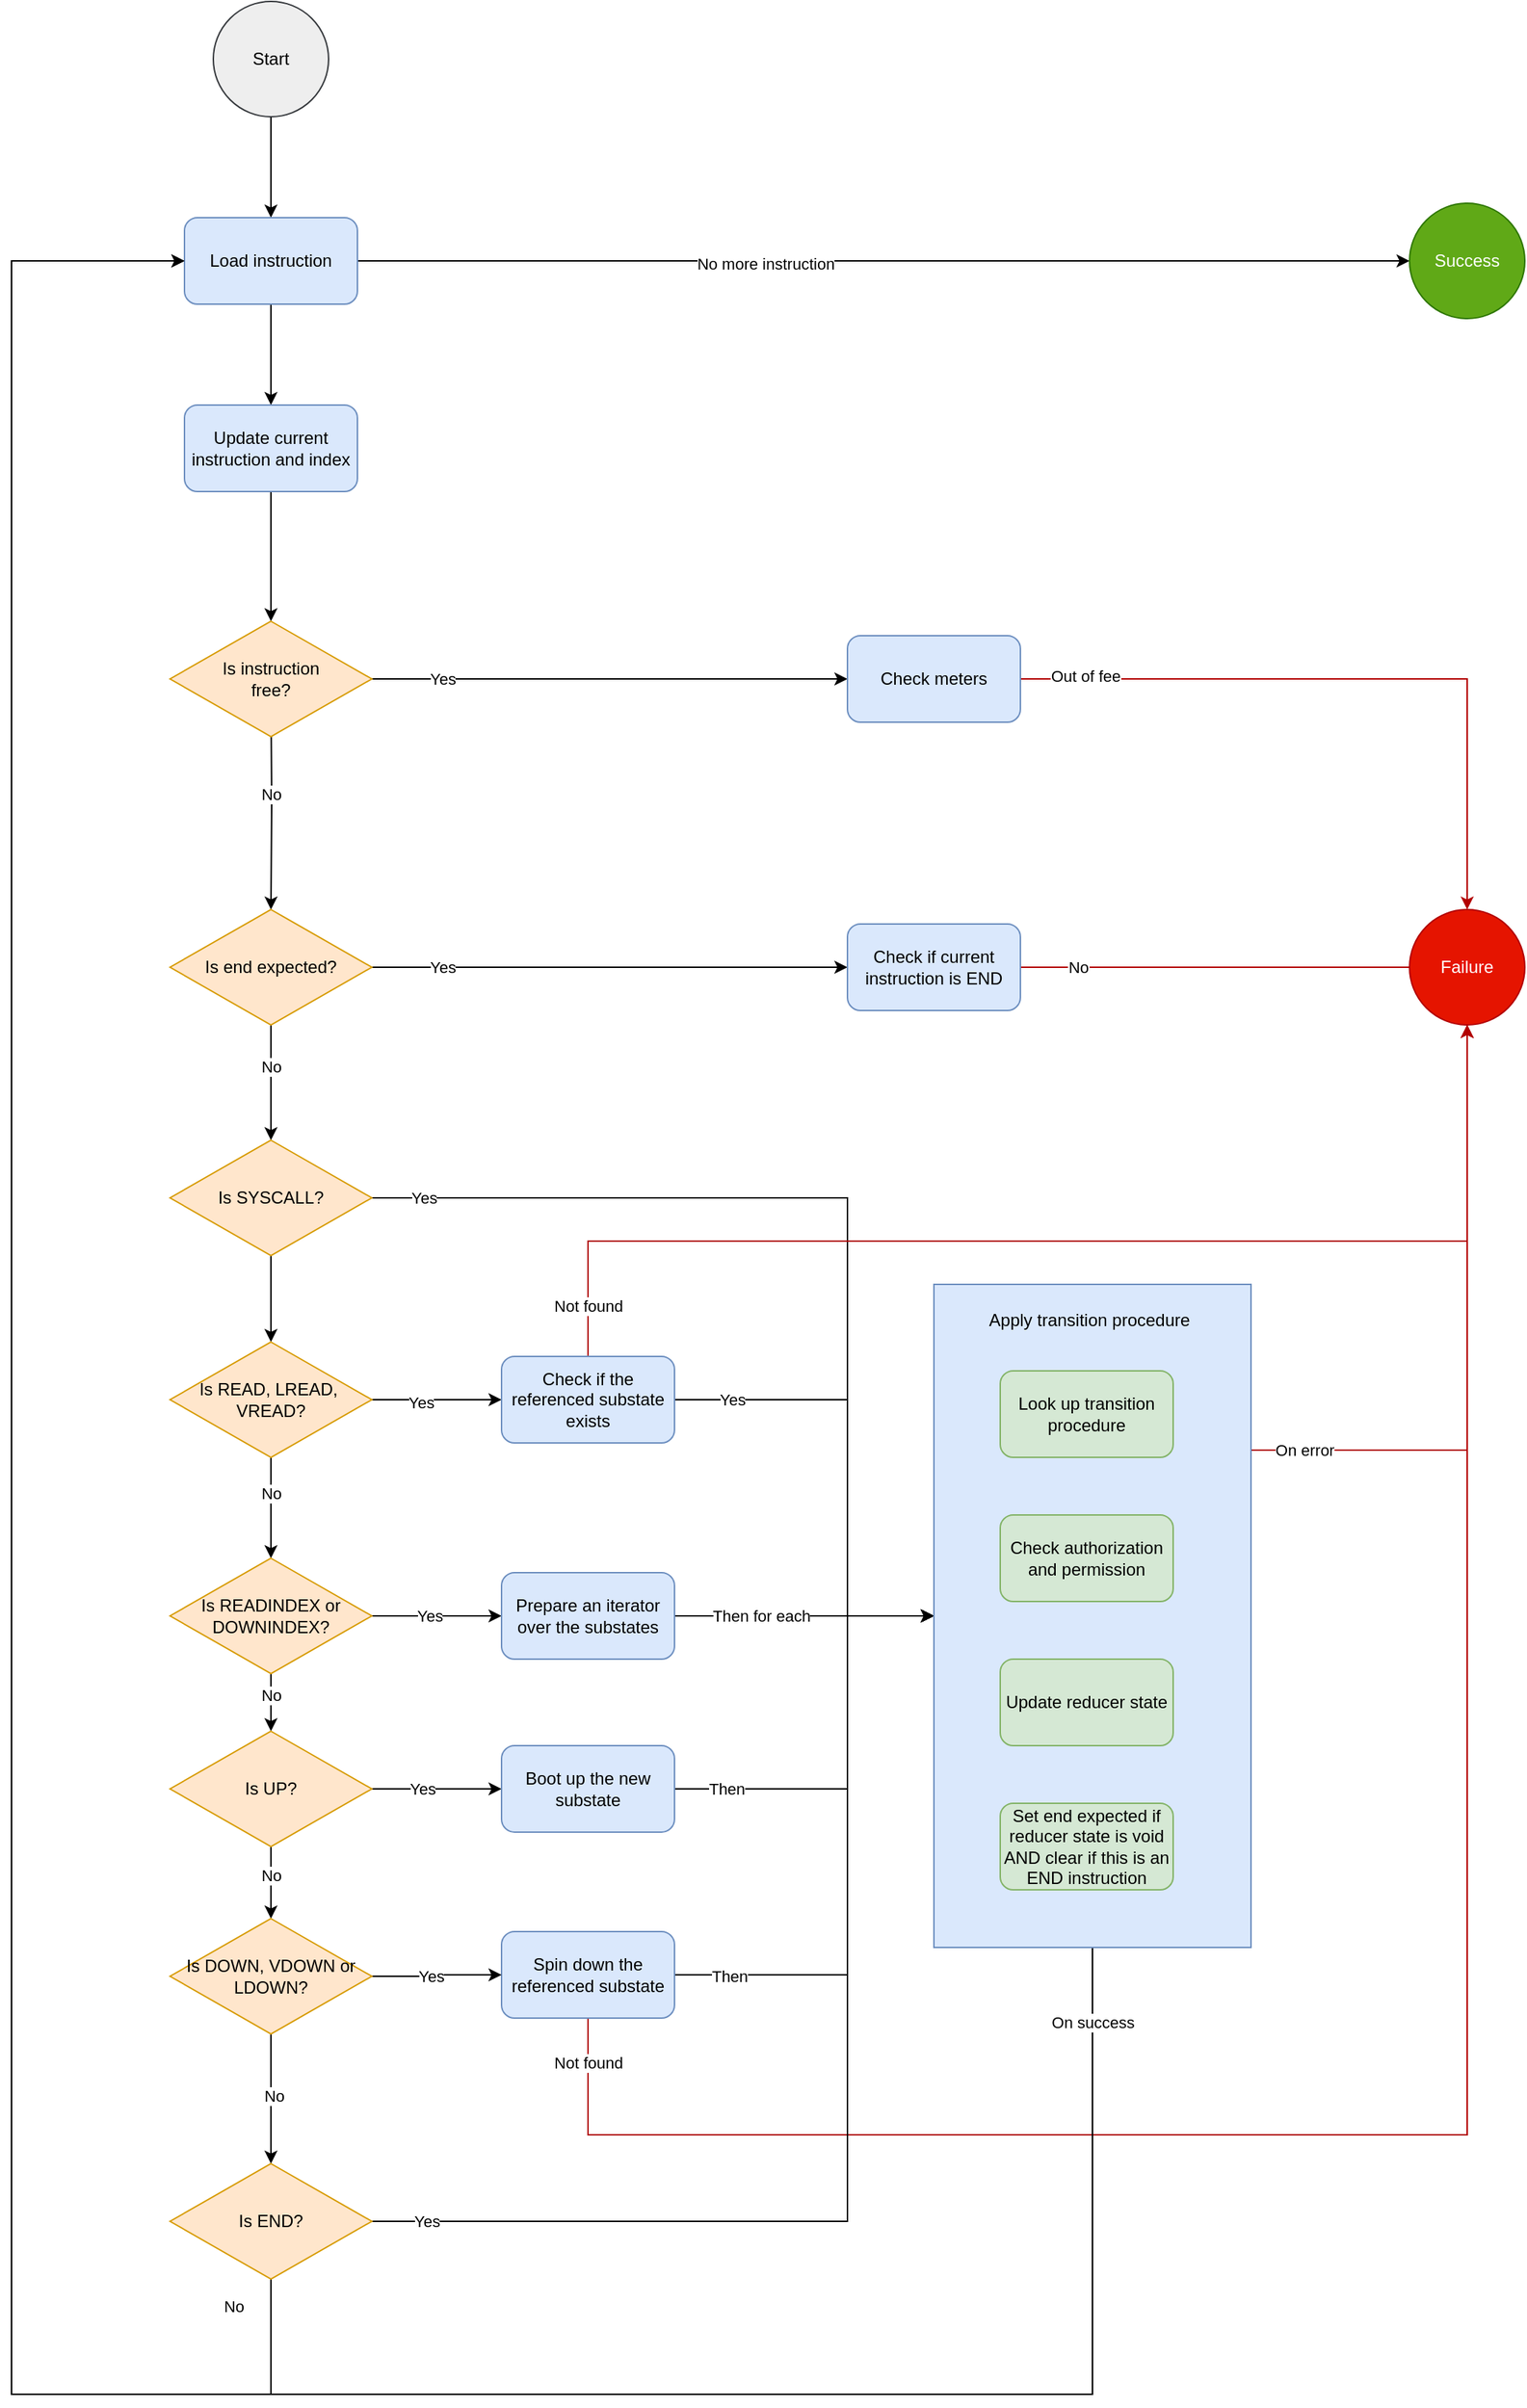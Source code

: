 <mxfile version="14.8.4" type="device"><diagram id="r28lfj7F_3WeCI98qRDj" name="Page-1"><mxGraphModel dx="1350" dy="1882" grid="1" gridSize="10" guides="1" tooltips="1" connect="1" arrows="1" fold="1" page="1" pageScale="1" pageWidth="827" pageHeight="1169" math="0" shadow="0"><root><mxCell id="0"/><mxCell id="1" parent="0"/><mxCell id="0aYK3PY0N5kdPg9pqPoS-5" style="edgeStyle=orthogonalEdgeStyle;rounded=0;orthogonalLoop=1;jettySize=auto;html=1;exitX=0.5;exitY=1;exitDx=0;exitDy=0;" parent="1" source="0aYK3PY0N5kdPg9pqPoS-1" target="0aYK3PY0N5kdPg9pqPoS-2" edge="1"><mxGeometry relative="1" as="geometry"/></mxCell><mxCell id="0aYK3PY0N5kdPg9pqPoS-1" value="Start" style="ellipse;whiteSpace=wrap;html=1;aspect=fixed;fillColor=#eeeeee;strokeColor=#36393d;" parent="1" vertex="1"><mxGeometry x="210" y="-170" width="80" height="80" as="geometry"/></mxCell><mxCell id="0aYK3PY0N5kdPg9pqPoS-6" style="edgeStyle=orthogonalEdgeStyle;rounded=0;orthogonalLoop=1;jettySize=auto;html=1;exitX=0.5;exitY=1;exitDx=0;exitDy=0;" parent="1" source="0aYK3PY0N5kdPg9pqPoS-2" target="0aYK3PY0N5kdPg9pqPoS-3" edge="1"><mxGeometry relative="1" as="geometry"/></mxCell><mxCell id="0aYK3PY0N5kdPg9pqPoS-86" style="edgeStyle=orthogonalEdgeStyle;rounded=0;orthogonalLoop=1;jettySize=auto;html=1;exitX=1;exitY=0.5;exitDx=0;exitDy=0;entryX=0;entryY=0.5;entryDx=0;entryDy=0;" parent="1" source="0aYK3PY0N5kdPg9pqPoS-2" target="0aYK3PY0N5kdPg9pqPoS-85" edge="1"><mxGeometry relative="1" as="geometry"/></mxCell><mxCell id="0aYK3PY0N5kdPg9pqPoS-87" value="No more instruction" style="edgeLabel;html=1;align=center;verticalAlign=middle;resizable=0;points=[];" parent="0aYK3PY0N5kdPg9pqPoS-86" vertex="1" connectable="0"><mxGeometry x="-0.225" y="-2" relative="1" as="geometry"><mxPoint as="offset"/></mxGeometry></mxCell><mxCell id="0aYK3PY0N5kdPg9pqPoS-2" value="Load instruction" style="rounded=1;whiteSpace=wrap;html=1;fillColor=#dae8fc;strokeColor=#6c8ebf;" parent="1" vertex="1"><mxGeometry x="190" y="-20" width="120" height="60" as="geometry"/></mxCell><mxCell id="0aYK3PY0N5kdPg9pqPoS-7" style="edgeStyle=orthogonalEdgeStyle;rounded=0;orthogonalLoop=1;jettySize=auto;html=1;entryX=0.5;entryY=0;entryDx=0;entryDy=0;" parent="1" target="0aYK3PY0N5kdPg9pqPoS-4" edge="1"><mxGeometry relative="1" as="geometry"><mxPoint x="250" y="310" as="sourcePoint"/></mxGeometry></mxCell><mxCell id="NO5e6EHLpK3GPrY7gKTD-7" style="edgeStyle=orthogonalEdgeStyle;rounded=0;orthogonalLoop=1;jettySize=auto;html=1;exitX=0.5;exitY=1;exitDx=0;exitDy=0;entryX=0.5;entryY=0;entryDx=0;entryDy=0;" edge="1" parent="1" source="0aYK3PY0N5kdPg9pqPoS-3" target="NO5e6EHLpK3GPrY7gKTD-4"><mxGeometry relative="1" as="geometry"/></mxCell><mxCell id="0aYK3PY0N5kdPg9pqPoS-3" value="Update current instruction and index" style="rounded=1;whiteSpace=wrap;html=1;fillColor=#dae8fc;strokeColor=#6c8ebf;" parent="1" vertex="1"><mxGeometry x="190" y="110" width="120" height="60" as="geometry"/></mxCell><mxCell id="0aYK3PY0N5kdPg9pqPoS-13" style="edgeStyle=orthogonalEdgeStyle;rounded=0;orthogonalLoop=1;jettySize=auto;html=1;exitX=1;exitY=0.5;exitDx=0;exitDy=0;" parent="1" source="0aYK3PY0N5kdPg9pqPoS-4" target="0aYK3PY0N5kdPg9pqPoS-9" edge="1"><mxGeometry relative="1" as="geometry"/></mxCell><mxCell id="0aYK3PY0N5kdPg9pqPoS-14" value="Yes" style="edgeLabel;html=1;align=center;verticalAlign=middle;resizable=0;points=[];" parent="0aYK3PY0N5kdPg9pqPoS-13" vertex="1" connectable="0"><mxGeometry x="-0.706" relative="1" as="geometry"><mxPoint as="offset"/></mxGeometry></mxCell><mxCell id="0aYK3PY0N5kdPg9pqPoS-16" style="edgeStyle=orthogonalEdgeStyle;rounded=0;orthogonalLoop=1;jettySize=auto;html=1;exitX=0.5;exitY=1;exitDx=0;exitDy=0;" parent="1" source="0aYK3PY0N5kdPg9pqPoS-4" target="0aYK3PY0N5kdPg9pqPoS-15" edge="1"><mxGeometry relative="1" as="geometry"/></mxCell><mxCell id="0aYK3PY0N5kdPg9pqPoS-25" value="No" style="edgeLabel;html=1;align=center;verticalAlign=middle;resizable=0;points=[];" parent="0aYK3PY0N5kdPg9pqPoS-16" vertex="1" connectable="0"><mxGeometry x="-0.286" relative="1" as="geometry"><mxPoint as="offset"/></mxGeometry></mxCell><mxCell id="0aYK3PY0N5kdPg9pqPoS-4" value="Is end expected?" style="rhombus;whiteSpace=wrap;html=1;fillColor=#ffe6cc;strokeColor=#d79b00;" parent="1" vertex="1"><mxGeometry x="180" y="460" width="140" height="80" as="geometry"/></mxCell><mxCell id="0aYK3PY0N5kdPg9pqPoS-82" style="edgeStyle=orthogonalEdgeStyle;rounded=0;orthogonalLoop=1;jettySize=auto;html=1;exitX=1;exitY=0.5;exitDx=0;exitDy=0;entryX=0.5;entryY=1;entryDx=0;entryDy=0;fillColor=#e51400;strokeColor=#B20000;" parent="1" source="0aYK3PY0N5kdPg9pqPoS-9" target="0aYK3PY0N5kdPg9pqPoS-10" edge="1"><mxGeometry relative="1" as="geometry"><Array as="points"><mxPoint x="1080" y="500"/></Array></mxGeometry></mxCell><mxCell id="0aYK3PY0N5kdPg9pqPoS-83" value="No" style="edgeLabel;html=1;align=center;verticalAlign=middle;resizable=0;points=[];" parent="0aYK3PY0N5kdPg9pqPoS-82" vertex="1" connectable="0"><mxGeometry x="-0.917" y="1" relative="1" as="geometry"><mxPoint x="25" y="1" as="offset"/></mxGeometry></mxCell><mxCell id="0aYK3PY0N5kdPg9pqPoS-9" value="Check if current instruction is END" style="rounded=1;whiteSpace=wrap;html=1;fillColor=#dae8fc;strokeColor=#6c8ebf;" parent="1" vertex="1"><mxGeometry x="650" y="470" width="120" height="60" as="geometry"/></mxCell><mxCell id="0aYK3PY0N5kdPg9pqPoS-10" value="Failure" style="ellipse;whiteSpace=wrap;html=1;aspect=fixed;fillColor=#e51400;strokeColor=#B20000;fontColor=#ffffff;" parent="1" vertex="1"><mxGeometry x="1040" y="460" width="80" height="80" as="geometry"/></mxCell><mxCell id="0aYK3PY0N5kdPg9pqPoS-24" style="edgeStyle=orthogonalEdgeStyle;rounded=0;orthogonalLoop=1;jettySize=auto;html=1;exitX=1;exitY=0.5;exitDx=0;exitDy=0;entryX=0;entryY=0.5;entryDx=0;entryDy=0;" parent="1" source="0aYK3PY0N5kdPg9pqPoS-15" target="0aYK3PY0N5kdPg9pqPoS-21" edge="1"><mxGeometry relative="1" as="geometry"><Array as="points"><mxPoint x="650" y="660"/><mxPoint x="650" y="950"/></Array></mxGeometry></mxCell><mxCell id="0aYK3PY0N5kdPg9pqPoS-26" value="Yes" style="edgeLabel;html=1;align=center;verticalAlign=middle;resizable=0;points=[];" parent="0aYK3PY0N5kdPg9pqPoS-24" vertex="1" connectable="0"><mxGeometry x="-0.689" y="1" relative="1" as="geometry"><mxPoint x="-70" y="1" as="offset"/></mxGeometry></mxCell><mxCell id="0aYK3PY0N5kdPg9pqPoS-28" style="edgeStyle=orthogonalEdgeStyle;rounded=0;orthogonalLoop=1;jettySize=auto;html=1;exitX=0.5;exitY=1;exitDx=0;exitDy=0;" parent="1" source="0aYK3PY0N5kdPg9pqPoS-15" target="0aYK3PY0N5kdPg9pqPoS-27" edge="1"><mxGeometry relative="1" as="geometry"/></mxCell><mxCell id="0aYK3PY0N5kdPg9pqPoS-15" value="Is SYSCALL?" style="rhombus;whiteSpace=wrap;html=1;fillColor=#ffe6cc;strokeColor=#d79b00;" parent="1" vertex="1"><mxGeometry x="180" y="620" width="140" height="80" as="geometry"/></mxCell><mxCell id="0aYK3PY0N5kdPg9pqPoS-30" style="edgeStyle=orthogonalEdgeStyle;rounded=0;orthogonalLoop=1;jettySize=auto;html=1;exitX=1;exitY=0.5;exitDx=0;exitDy=0;" parent="1" source="0aYK3PY0N5kdPg9pqPoS-27" target="0aYK3PY0N5kdPg9pqPoS-29" edge="1"><mxGeometry relative="1" as="geometry"/></mxCell><mxCell id="0aYK3PY0N5kdPg9pqPoS-32" value="Yes" style="edgeLabel;html=1;align=center;verticalAlign=middle;resizable=0;points=[];" parent="0aYK3PY0N5kdPg9pqPoS-30" vertex="1" connectable="0"><mxGeometry x="-0.244" y="-2" relative="1" as="geometry"><mxPoint as="offset"/></mxGeometry></mxCell><mxCell id="0aYK3PY0N5kdPg9pqPoS-39" style="edgeStyle=orthogonalEdgeStyle;rounded=0;orthogonalLoop=1;jettySize=auto;html=1;exitX=0.5;exitY=1;exitDx=0;exitDy=0;" parent="1" source="0aYK3PY0N5kdPg9pqPoS-27" target="0aYK3PY0N5kdPg9pqPoS-34" edge="1"><mxGeometry relative="1" as="geometry"/></mxCell><mxCell id="0aYK3PY0N5kdPg9pqPoS-40" value="No" style="edgeLabel;html=1;align=center;verticalAlign=middle;resizable=0;points=[];" parent="0aYK3PY0N5kdPg9pqPoS-39" vertex="1" connectable="0"><mxGeometry x="-0.3" relative="1" as="geometry"><mxPoint as="offset"/></mxGeometry></mxCell><mxCell id="0aYK3PY0N5kdPg9pqPoS-27" value="Is READ, LREAD,&amp;nbsp; VREAD?" style="rhombus;whiteSpace=wrap;html=1;fillColor=#ffe6cc;strokeColor=#d79b00;" parent="1" vertex="1"><mxGeometry x="180" y="760" width="140" height="80" as="geometry"/></mxCell><mxCell id="0aYK3PY0N5kdPg9pqPoS-31" style="edgeStyle=orthogonalEdgeStyle;rounded=0;orthogonalLoop=1;jettySize=auto;html=1;exitX=1;exitY=0.5;exitDx=0;exitDy=0;entryX=0;entryY=0.5;entryDx=0;entryDy=0;" parent="1" source="0aYK3PY0N5kdPg9pqPoS-29" target="0aYK3PY0N5kdPg9pqPoS-21" edge="1"><mxGeometry relative="1" as="geometry"><Array as="points"><mxPoint x="650" y="800"/><mxPoint x="650" y="950"/></Array></mxGeometry></mxCell><mxCell id="0aYK3PY0N5kdPg9pqPoS-33" value="Yes" style="edgeLabel;html=1;align=center;verticalAlign=middle;resizable=0;points=[];" parent="0aYK3PY0N5kdPg9pqPoS-31" vertex="1" connectable="0"><mxGeometry x="-0.506" relative="1" as="geometry"><mxPoint x="-41.43" as="offset"/></mxGeometry></mxCell><mxCell id="0aYK3PY0N5kdPg9pqPoS-67" style="edgeStyle=orthogonalEdgeStyle;rounded=0;orthogonalLoop=1;jettySize=auto;html=1;exitX=0.5;exitY=0;exitDx=0;exitDy=0;entryX=0.5;entryY=1;entryDx=0;entryDy=0;fillColor=#e51400;strokeColor=#B20000;" parent="1" source="0aYK3PY0N5kdPg9pqPoS-29" target="0aYK3PY0N5kdPg9pqPoS-10" edge="1"><mxGeometry relative="1" as="geometry"><Array as="points"><mxPoint x="470" y="690"/><mxPoint x="1080" y="690"/></Array></mxGeometry></mxCell><mxCell id="0aYK3PY0N5kdPg9pqPoS-68" value="Not found" style="edgeLabel;html=1;align=center;verticalAlign=middle;resizable=0;points=[];" parent="0aYK3PY0N5kdPg9pqPoS-67" vertex="1" connectable="0"><mxGeometry x="-0.691" y="-1" relative="1" as="geometry"><mxPoint x="-50" y="44.0" as="offset"/></mxGeometry></mxCell><mxCell id="0aYK3PY0N5kdPg9pqPoS-29" value="Check if the referenced substate exists" style="rounded=1;whiteSpace=wrap;html=1;fillColor=#dae8fc;strokeColor=#6c8ebf;" parent="1" vertex="1"><mxGeometry x="410" y="770" width="120" height="60" as="geometry"/></mxCell><mxCell id="0aYK3PY0N5kdPg9pqPoS-36" style="edgeStyle=orthogonalEdgeStyle;rounded=0;orthogonalLoop=1;jettySize=auto;html=1;exitX=1;exitY=0.5;exitDx=0;exitDy=0;entryX=0;entryY=0.5;entryDx=0;entryDy=0;" parent="1" source="0aYK3PY0N5kdPg9pqPoS-34" target="0aYK3PY0N5kdPg9pqPoS-35" edge="1"><mxGeometry relative="1" as="geometry"/></mxCell><mxCell id="0aYK3PY0N5kdPg9pqPoS-60" value="Yes" style="edgeLabel;html=1;align=center;verticalAlign=middle;resizable=0;points=[];" parent="0aYK3PY0N5kdPg9pqPoS-36" vertex="1" connectable="0"><mxGeometry x="-0.334" relative="1" as="geometry"><mxPoint x="10" as="offset"/></mxGeometry></mxCell><mxCell id="0aYK3PY0N5kdPg9pqPoS-47" style="edgeStyle=orthogonalEdgeStyle;rounded=0;orthogonalLoop=1;jettySize=auto;html=1;exitX=0.5;exitY=1;exitDx=0;exitDy=0;" parent="1" source="0aYK3PY0N5kdPg9pqPoS-34" target="0aYK3PY0N5kdPg9pqPoS-41" edge="1"><mxGeometry relative="1" as="geometry"/></mxCell><mxCell id="0aYK3PY0N5kdPg9pqPoS-49" value="No" style="edgeLabel;html=1;align=center;verticalAlign=middle;resizable=0;points=[];" parent="0aYK3PY0N5kdPg9pqPoS-47" vertex="1" connectable="0"><mxGeometry x="-0.25" relative="1" as="geometry"><mxPoint as="offset"/></mxGeometry></mxCell><mxCell id="0aYK3PY0N5kdPg9pqPoS-34" value="Is READINDEX or DOWNINDEX?" style="rhombus;whiteSpace=wrap;html=1;fillColor=#ffe6cc;strokeColor=#d79b00;" parent="1" vertex="1"><mxGeometry x="180" y="910" width="140" height="80" as="geometry"/></mxCell><mxCell id="0aYK3PY0N5kdPg9pqPoS-37" style="edgeStyle=orthogonalEdgeStyle;rounded=0;orthogonalLoop=1;jettySize=auto;html=1;exitX=1;exitY=0.5;exitDx=0;exitDy=0;entryX=0;entryY=0.5;entryDx=0;entryDy=0;" parent="1" source="0aYK3PY0N5kdPg9pqPoS-35" target="0aYK3PY0N5kdPg9pqPoS-21" edge="1"><mxGeometry relative="1" as="geometry"/></mxCell><mxCell id="0aYK3PY0N5kdPg9pqPoS-38" value="Then for each" style="edgeLabel;html=1;align=center;verticalAlign=middle;resizable=0;points=[];" parent="0aYK3PY0N5kdPg9pqPoS-37" vertex="1" connectable="0"><mxGeometry x="-0.672" relative="1" as="geometry"><mxPoint x="30" as="offset"/></mxGeometry></mxCell><mxCell id="0aYK3PY0N5kdPg9pqPoS-35" value="Prepare an iterator over the substates" style="rounded=1;whiteSpace=wrap;html=1;fillColor=#dae8fc;strokeColor=#6c8ebf;" parent="1" vertex="1"><mxGeometry x="410" y="920" width="120" height="60" as="geometry"/></mxCell><mxCell id="0aYK3PY0N5kdPg9pqPoS-44" style="edgeStyle=orthogonalEdgeStyle;rounded=0;orthogonalLoop=1;jettySize=auto;html=1;exitX=1;exitY=0.5;exitDx=0;exitDy=0;" parent="1" source="0aYK3PY0N5kdPg9pqPoS-41" target="0aYK3PY0N5kdPg9pqPoS-42" edge="1"><mxGeometry relative="1" as="geometry"/></mxCell><mxCell id="0aYK3PY0N5kdPg9pqPoS-61" value="Yes" style="edgeLabel;html=1;align=center;verticalAlign=middle;resizable=0;points=[];" parent="0aYK3PY0N5kdPg9pqPoS-44" vertex="1" connectable="0"><mxGeometry x="-0.229" relative="1" as="geometry"><mxPoint as="offset"/></mxGeometry></mxCell><mxCell id="0aYK3PY0N5kdPg9pqPoS-48" style="edgeStyle=orthogonalEdgeStyle;rounded=0;orthogonalLoop=1;jettySize=auto;html=1;exitX=0.5;exitY=1;exitDx=0;exitDy=0;" parent="1" source="0aYK3PY0N5kdPg9pqPoS-41" target="0aYK3PY0N5kdPg9pqPoS-45" edge="1"><mxGeometry relative="1" as="geometry"/></mxCell><mxCell id="0aYK3PY0N5kdPg9pqPoS-50" value="No" style="edgeLabel;html=1;align=center;verticalAlign=middle;resizable=0;points=[];" parent="0aYK3PY0N5kdPg9pqPoS-48" vertex="1" connectable="0"><mxGeometry x="0.24" relative="1" as="geometry"><mxPoint y="-11" as="offset"/></mxGeometry></mxCell><mxCell id="0aYK3PY0N5kdPg9pqPoS-41" value="Is UP?" style="rhombus;whiteSpace=wrap;html=1;fillColor=#ffe6cc;strokeColor=#d79b00;" parent="1" vertex="1"><mxGeometry x="180" y="1030" width="140" height="80" as="geometry"/></mxCell><mxCell id="0aYK3PY0N5kdPg9pqPoS-63" style="edgeStyle=orthogonalEdgeStyle;rounded=0;orthogonalLoop=1;jettySize=auto;html=1;exitX=1;exitY=0.5;exitDx=0;exitDy=0;entryX=0;entryY=0.5;entryDx=0;entryDy=0;" parent="1" source="0aYK3PY0N5kdPg9pqPoS-42" target="0aYK3PY0N5kdPg9pqPoS-21" edge="1"><mxGeometry relative="1" as="geometry"><Array as="points"><mxPoint x="650" y="1070"/><mxPoint x="650" y="950"/></Array></mxGeometry></mxCell><mxCell id="0aYK3PY0N5kdPg9pqPoS-64" value="Then" style="edgeLabel;html=1;align=center;verticalAlign=middle;resizable=0;points=[];" parent="0aYK3PY0N5kdPg9pqPoS-63" vertex="1" connectable="0"><mxGeometry x="-0.763" relative="1" as="geometry"><mxPoint as="offset"/></mxGeometry></mxCell><mxCell id="0aYK3PY0N5kdPg9pqPoS-42" value="Boot up the new substate" style="rounded=1;whiteSpace=wrap;html=1;fillColor=#dae8fc;strokeColor=#6c8ebf;" parent="1" vertex="1"><mxGeometry x="410" y="1040" width="120" height="60" as="geometry"/></mxCell><mxCell id="0aYK3PY0N5kdPg9pqPoS-65" style="edgeStyle=orthogonalEdgeStyle;rounded=0;orthogonalLoop=1;jettySize=auto;html=1;exitX=1;exitY=0.5;exitDx=0;exitDy=0;entryX=0;entryY=0.5;entryDx=0;entryDy=0;" parent="1" source="0aYK3PY0N5kdPg9pqPoS-43" target="0aYK3PY0N5kdPg9pqPoS-21" edge="1"><mxGeometry relative="1" as="geometry"><Array as="points"><mxPoint x="650" y="1199"/><mxPoint x="650" y="950"/></Array></mxGeometry></mxCell><mxCell id="0aYK3PY0N5kdPg9pqPoS-66" value="Then" style="edgeLabel;html=1;align=center;verticalAlign=middle;resizable=0;points=[];" parent="0aYK3PY0N5kdPg9pqPoS-65" vertex="1" connectable="0"><mxGeometry x="-0.826" y="-1" relative="1" as="geometry"><mxPoint as="offset"/></mxGeometry></mxCell><mxCell id="0aYK3PY0N5kdPg9pqPoS-69" style="edgeStyle=orthogonalEdgeStyle;rounded=0;orthogonalLoop=1;jettySize=auto;html=1;exitX=0.5;exitY=1;exitDx=0;exitDy=0;entryX=0.5;entryY=1;entryDx=0;entryDy=0;fillColor=#e51400;strokeColor=#B20000;" parent="1" source="0aYK3PY0N5kdPg9pqPoS-43" target="0aYK3PY0N5kdPg9pqPoS-10" edge="1"><mxGeometry relative="1" as="geometry"><Array as="points"><mxPoint x="470" y="1310"/><mxPoint x="1080" y="1310"/></Array></mxGeometry></mxCell><mxCell id="0aYK3PY0N5kdPg9pqPoS-70" value="Not found" style="edgeLabel;html=1;align=center;verticalAlign=middle;resizable=0;points=[];" parent="0aYK3PY0N5kdPg9pqPoS-69" vertex="1" connectable="0"><mxGeometry x="-0.725" relative="1" as="geometry"><mxPoint x="-120.67" y="-50" as="offset"/></mxGeometry></mxCell><mxCell id="0aYK3PY0N5kdPg9pqPoS-43" value="Spin down the referenced substate" style="rounded=1;whiteSpace=wrap;html=1;fillColor=#dae8fc;strokeColor=#6c8ebf;" parent="1" vertex="1"><mxGeometry x="410" y="1169" width="120" height="60" as="geometry"/></mxCell><mxCell id="0aYK3PY0N5kdPg9pqPoS-46" style="edgeStyle=orthogonalEdgeStyle;rounded=0;orthogonalLoop=1;jettySize=auto;html=1;exitX=1;exitY=0.5;exitDx=0;exitDy=0;" parent="1" source="0aYK3PY0N5kdPg9pqPoS-45" target="0aYK3PY0N5kdPg9pqPoS-43" edge="1"><mxGeometry relative="1" as="geometry"/></mxCell><mxCell id="0aYK3PY0N5kdPg9pqPoS-62" value="Yes" style="edgeLabel;html=1;align=center;verticalAlign=middle;resizable=0;points=[];" parent="0aYK3PY0N5kdPg9pqPoS-46" vertex="1" connectable="0"><mxGeometry x="-0.363" y="-1" relative="1" as="geometry"><mxPoint x="11.43" y="-1" as="offset"/></mxGeometry></mxCell><mxCell id="0aYK3PY0N5kdPg9pqPoS-52" style="edgeStyle=orthogonalEdgeStyle;rounded=0;orthogonalLoop=1;jettySize=auto;html=1;exitX=0.5;exitY=1;exitDx=0;exitDy=0;" parent="1" source="0aYK3PY0N5kdPg9pqPoS-45" target="0aYK3PY0N5kdPg9pqPoS-51" edge="1"><mxGeometry relative="1" as="geometry"/></mxCell><mxCell id="0aYK3PY0N5kdPg9pqPoS-53" value="No" style="edgeLabel;html=1;align=center;verticalAlign=middle;resizable=0;points=[];" parent="0aYK3PY0N5kdPg9pqPoS-52" vertex="1" connectable="0"><mxGeometry x="-0.04" y="2" relative="1" as="geometry"><mxPoint as="offset"/></mxGeometry></mxCell><mxCell id="0aYK3PY0N5kdPg9pqPoS-45" value="Is DOWN, VDOWN or LDOWN?" style="rhombus;whiteSpace=wrap;html=1;fillColor=#ffe6cc;strokeColor=#d79b00;" parent="1" vertex="1"><mxGeometry x="180" y="1160" width="140" height="80" as="geometry"/></mxCell><mxCell id="0aYK3PY0N5kdPg9pqPoS-56" style="edgeStyle=orthogonalEdgeStyle;rounded=0;orthogonalLoop=1;jettySize=auto;html=1;exitX=0.5;exitY=1;exitDx=0;exitDy=0;entryX=0;entryY=0.5;entryDx=0;entryDy=0;" parent="1" source="0aYK3PY0N5kdPg9pqPoS-51" target="0aYK3PY0N5kdPg9pqPoS-2" edge="1"><mxGeometry relative="1" as="geometry"><Array as="points"><mxPoint x="250" y="1490"/><mxPoint x="70" y="1490"/><mxPoint x="70" y="10"/></Array></mxGeometry></mxCell><mxCell id="0aYK3PY0N5kdPg9pqPoS-57" value="No" style="edgeLabel;html=1;align=center;verticalAlign=middle;resizable=0;points=[];" parent="0aYK3PY0N5kdPg9pqPoS-56" vertex="1" connectable="0"><mxGeometry x="-0.888" y="2" relative="1" as="geometry"><mxPoint x="-2" y="-63" as="offset"/></mxGeometry></mxCell><mxCell id="0aYK3PY0N5kdPg9pqPoS-58" style="edgeStyle=orthogonalEdgeStyle;rounded=0;orthogonalLoop=1;jettySize=auto;html=1;exitX=1;exitY=0.5;exitDx=0;exitDy=0;entryX=0;entryY=0.5;entryDx=0;entryDy=0;" parent="1" source="0aYK3PY0N5kdPg9pqPoS-51" target="0aYK3PY0N5kdPg9pqPoS-21" edge="1"><mxGeometry relative="1" as="geometry"><Array as="points"><mxPoint x="650" y="1370"/><mxPoint x="650" y="950"/></Array></mxGeometry></mxCell><mxCell id="0aYK3PY0N5kdPg9pqPoS-59" value="Yes" style="edgeLabel;html=1;align=center;verticalAlign=middle;resizable=0;points=[];" parent="0aYK3PY0N5kdPg9pqPoS-58" vertex="1" connectable="0"><mxGeometry x="-0.868" relative="1" as="geometry"><mxPoint x="-15.71" as="offset"/></mxGeometry></mxCell><mxCell id="0aYK3PY0N5kdPg9pqPoS-51" value="Is END?" style="rhombus;whiteSpace=wrap;html=1;fillColor=#ffe6cc;strokeColor=#d79b00;" parent="1" vertex="1"><mxGeometry x="180" y="1330" width="140" height="80" as="geometry"/></mxCell><mxCell id="0aYK3PY0N5kdPg9pqPoS-71" style="edgeStyle=orthogonalEdgeStyle;rounded=0;orthogonalLoop=1;jettySize=auto;html=1;exitX=1;exitY=0.25;exitDx=0;exitDy=0;entryX=0.5;entryY=1;entryDx=0;entryDy=0;fillColor=#e51400;strokeColor=#B20000;" parent="1" source="0aYK3PY0N5kdPg9pqPoS-21" target="0aYK3PY0N5kdPg9pqPoS-10" edge="1"><mxGeometry relative="1" as="geometry"><mxPoint x="1080" y="540" as="targetPoint"/></mxGeometry></mxCell><mxCell id="0aYK3PY0N5kdPg9pqPoS-72" value="On error" style="edgeLabel;html=1;align=center;verticalAlign=middle;resizable=0;points=[];" parent="0aYK3PY0N5kdPg9pqPoS-71" vertex="1" connectable="0"><mxGeometry x="-0.835" relative="1" as="geometry"><mxPoint as="offset"/></mxGeometry></mxCell><mxCell id="0aYK3PY0N5kdPg9pqPoS-73" style="edgeStyle=orthogonalEdgeStyle;rounded=0;orthogonalLoop=1;jettySize=auto;html=1;exitX=0.5;exitY=1;exitDx=0;exitDy=0;entryX=0;entryY=0.5;entryDx=0;entryDy=0;" parent="1" source="0aYK3PY0N5kdPg9pqPoS-21" target="0aYK3PY0N5kdPg9pqPoS-2" edge="1"><mxGeometry relative="1" as="geometry"><Array as="points"><mxPoint x="820" y="1490"/><mxPoint x="70" y="1490"/><mxPoint x="70" y="10"/></Array></mxGeometry></mxCell><mxCell id="0aYK3PY0N5kdPg9pqPoS-74" value="On success" style="edgeLabel;html=1;align=center;verticalAlign=middle;resizable=0;points=[];" parent="0aYK3PY0N5kdPg9pqPoS-73" vertex="1" connectable="0"><mxGeometry x="-0.961" relative="1" as="geometry"><mxPoint as="offset"/></mxGeometry></mxCell><mxCell id="0aYK3PY0N5kdPg9pqPoS-75" value="" style="group;fillColor=#dae8fc;strokeColor=#6c8ebf;container=0;" parent="1" vertex="1" connectable="0"><mxGeometry x="710" y="720" width="220" height="460" as="geometry"/></mxCell><mxCell id="0aYK3PY0N5kdPg9pqPoS-85" value="Success" style="ellipse;whiteSpace=wrap;html=1;aspect=fixed;fillColor=#60a917;strokeColor=#2D7600;fontColor=#ffffff;" parent="1" vertex="1"><mxGeometry x="1040" y="-30" width="80" height="80" as="geometry"/></mxCell><mxCell id="0aYK3PY0N5kdPg9pqPoS-21" value="" style="rounded=0;whiteSpace=wrap;html=1;fillColor=#dae8fc;strokeColor=#6c8ebf;" parent="1" vertex="1"><mxGeometry x="710" y="720" width="220" height="460" as="geometry"/></mxCell><mxCell id="0aYK3PY0N5kdPg9pqPoS-17" value="Look up transition procedure" style="rounded=1;whiteSpace=wrap;html=1;fillColor=#d5e8d4;strokeColor=#82b366;" parent="1" vertex="1"><mxGeometry x="756" y="780" width="120" height="60" as="geometry"/></mxCell><mxCell id="0aYK3PY0N5kdPg9pqPoS-18" value="Check authorization and permission" style="rounded=1;whiteSpace=wrap;html=1;fillColor=#d5e8d4;strokeColor=#82b366;" parent="1" vertex="1"><mxGeometry x="756" y="880" width="120" height="60" as="geometry"/></mxCell><mxCell id="0aYK3PY0N5kdPg9pqPoS-19" value="Update reducer state" style="rounded=1;whiteSpace=wrap;html=1;fillColor=#d5e8d4;strokeColor=#82b366;" parent="1" vertex="1"><mxGeometry x="756" y="980" width="120" height="60" as="geometry"/></mxCell><mxCell id="0aYK3PY0N5kdPg9pqPoS-20" value="Set end expected if reducer state is void AND clear if this is an END instruction" style="rounded=1;whiteSpace=wrap;html=1;fillColor=#d5e8d4;strokeColor=#82b366;" parent="1" vertex="1"><mxGeometry x="756" y="1080" width="120" height="60" as="geometry"/></mxCell><mxCell id="0aYK3PY0N5kdPg9pqPoS-23" value="Apply transition procedure" style="text;html=1;strokeColor=none;fillColor=none;align=center;verticalAlign=middle;whiteSpace=wrap;rounded=0;" parent="1" vertex="1"><mxGeometry x="726" y="735" width="184" height="20" as="geometry"/></mxCell><mxCell id="NO5e6EHLpK3GPrY7gKTD-1" style="edgeStyle=orthogonalEdgeStyle;rounded=0;orthogonalLoop=1;jettySize=auto;html=1;exitX=1;exitY=0.5;exitDx=0;exitDy=0;entryX=0;entryY=0.5;entryDx=0;entryDy=0;" edge="1" parent="1" source="NO5e6EHLpK3GPrY7gKTD-4" target="NO5e6EHLpK3GPrY7gKTD-8"><mxGeometry relative="1" as="geometry"><mxPoint x="650" y="280" as="targetPoint"/></mxGeometry></mxCell><mxCell id="NO5e6EHLpK3GPrY7gKTD-2" value="Yes" style="edgeLabel;html=1;align=center;verticalAlign=middle;resizable=0;points=[];" vertex="1" connectable="0" parent="NO5e6EHLpK3GPrY7gKTD-1"><mxGeometry x="-0.706" relative="1" as="geometry"><mxPoint as="offset"/></mxGeometry></mxCell><mxCell id="NO5e6EHLpK3GPrY7gKTD-3" value="No" style="edgeLabel;html=1;align=center;verticalAlign=middle;resizable=0;points=[];" vertex="1" connectable="0" parent="1"><mxGeometry x="250" y="380" as="geometry"/></mxCell><mxCell id="NO5e6EHLpK3GPrY7gKTD-4" value="Is instruction&lt;br&gt;free?" style="rhombus;whiteSpace=wrap;html=1;fillColor=#ffe6cc;strokeColor=#d79b00;" vertex="1" parent="1"><mxGeometry x="180" y="260" width="140" height="80" as="geometry"/></mxCell><mxCell id="NO5e6EHLpK3GPrY7gKTD-9" style="edgeStyle=orthogonalEdgeStyle;rounded=0;orthogonalLoop=1;jettySize=auto;html=1;exitX=1;exitY=0.5;exitDx=0;exitDy=0;fillColor=#e51400;strokeColor=#B20000;" edge="1" parent="1" source="NO5e6EHLpK3GPrY7gKTD-8" target="0aYK3PY0N5kdPg9pqPoS-10"><mxGeometry relative="1" as="geometry"/></mxCell><mxCell id="NO5e6EHLpK3GPrY7gKTD-10" value="Out of fee" style="edgeLabel;html=1;align=center;verticalAlign=middle;resizable=0;points=[];" vertex="1" connectable="0" parent="NO5e6EHLpK3GPrY7gKTD-9"><mxGeometry x="-0.808" y="2" relative="1" as="geometry"><mxPoint as="offset"/></mxGeometry></mxCell><mxCell id="NO5e6EHLpK3GPrY7gKTD-8" value="Check meters" style="rounded=1;whiteSpace=wrap;html=1;fillColor=#dae8fc;strokeColor=#6c8ebf;" vertex="1" parent="1"><mxGeometry x="650" y="270" width="120" height="60" as="geometry"/></mxCell></root></mxGraphModel></diagram></mxfile>